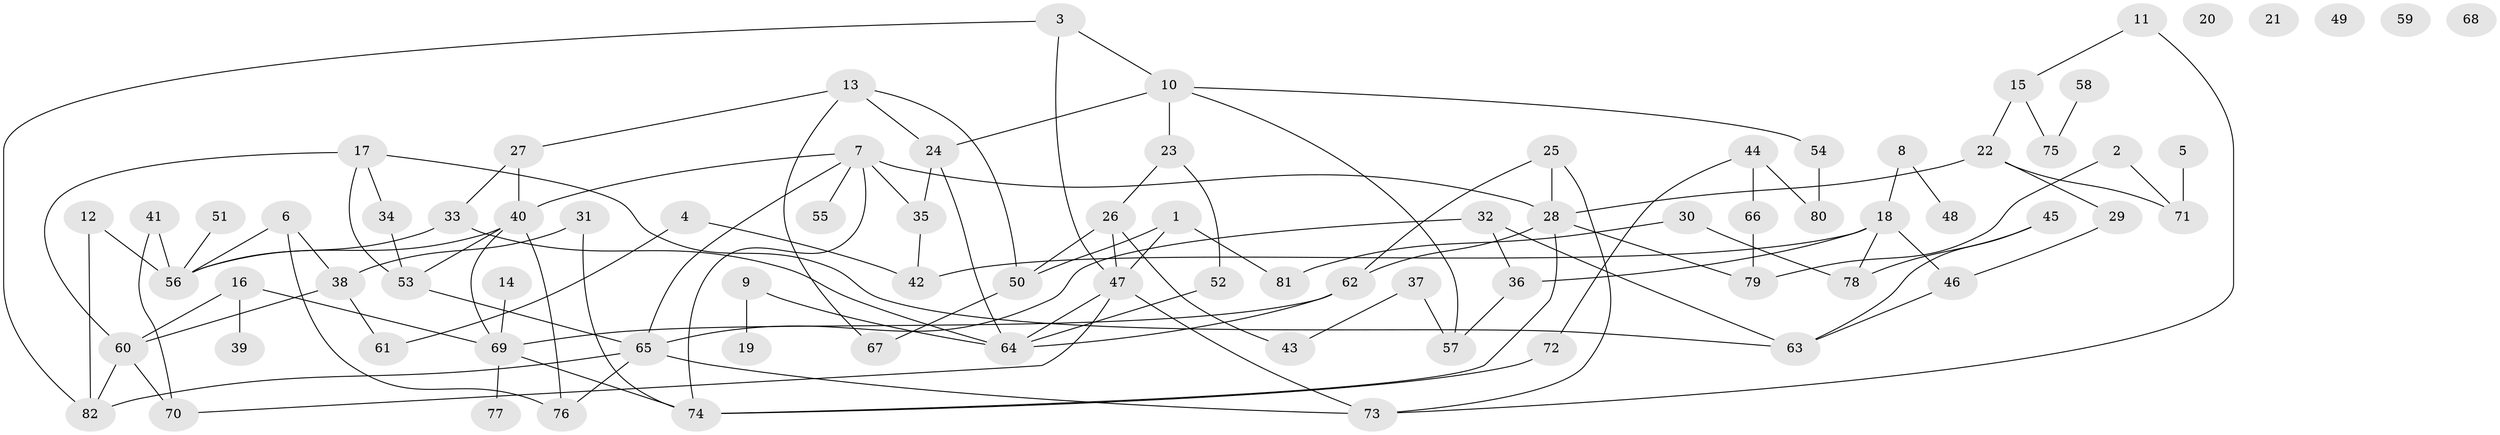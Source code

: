 // Generated by graph-tools (version 1.1) at 2025/00/03/09/25 03:00:44]
// undirected, 82 vertices, 117 edges
graph export_dot {
graph [start="1"]
  node [color=gray90,style=filled];
  1;
  2;
  3;
  4;
  5;
  6;
  7;
  8;
  9;
  10;
  11;
  12;
  13;
  14;
  15;
  16;
  17;
  18;
  19;
  20;
  21;
  22;
  23;
  24;
  25;
  26;
  27;
  28;
  29;
  30;
  31;
  32;
  33;
  34;
  35;
  36;
  37;
  38;
  39;
  40;
  41;
  42;
  43;
  44;
  45;
  46;
  47;
  48;
  49;
  50;
  51;
  52;
  53;
  54;
  55;
  56;
  57;
  58;
  59;
  60;
  61;
  62;
  63;
  64;
  65;
  66;
  67;
  68;
  69;
  70;
  71;
  72;
  73;
  74;
  75;
  76;
  77;
  78;
  79;
  80;
  81;
  82;
  1 -- 47;
  1 -- 50;
  1 -- 81;
  2 -- 71;
  2 -- 79;
  3 -- 10;
  3 -- 47;
  3 -- 82;
  4 -- 42;
  4 -- 61;
  5 -- 71;
  6 -- 38;
  6 -- 56;
  6 -- 76;
  7 -- 28;
  7 -- 35;
  7 -- 40;
  7 -- 55;
  7 -- 65;
  7 -- 74;
  8 -- 18;
  8 -- 48;
  9 -- 19;
  9 -- 64;
  10 -- 23;
  10 -- 24;
  10 -- 54;
  10 -- 57;
  11 -- 15;
  11 -- 73;
  12 -- 56;
  12 -- 82;
  13 -- 24;
  13 -- 27;
  13 -- 50;
  13 -- 67;
  14 -- 69;
  15 -- 22;
  15 -- 75;
  16 -- 39;
  16 -- 60;
  16 -- 69;
  17 -- 34;
  17 -- 53;
  17 -- 60;
  17 -- 63;
  18 -- 36;
  18 -- 42;
  18 -- 46;
  18 -- 78;
  22 -- 28;
  22 -- 29;
  22 -- 71;
  23 -- 26;
  23 -- 52;
  24 -- 35;
  24 -- 64;
  25 -- 28;
  25 -- 62;
  25 -- 73;
  26 -- 43;
  26 -- 47;
  26 -- 50;
  27 -- 33;
  27 -- 40;
  28 -- 62;
  28 -- 74;
  28 -- 79;
  29 -- 46;
  30 -- 78;
  30 -- 81;
  31 -- 38;
  31 -- 74;
  32 -- 36;
  32 -- 63;
  32 -- 65;
  33 -- 56;
  33 -- 64;
  34 -- 53;
  35 -- 42;
  36 -- 57;
  37 -- 43;
  37 -- 57;
  38 -- 60;
  38 -- 61;
  40 -- 53;
  40 -- 56;
  40 -- 69;
  40 -- 76;
  41 -- 56;
  41 -- 70;
  44 -- 66;
  44 -- 72;
  44 -- 80;
  45 -- 63;
  45 -- 78;
  46 -- 63;
  47 -- 64;
  47 -- 70;
  47 -- 73;
  50 -- 67;
  51 -- 56;
  52 -- 64;
  53 -- 65;
  54 -- 80;
  58 -- 75;
  60 -- 70;
  60 -- 82;
  62 -- 64;
  62 -- 69;
  65 -- 73;
  65 -- 76;
  65 -- 82;
  66 -- 79;
  69 -- 74;
  69 -- 77;
  72 -- 74;
}
